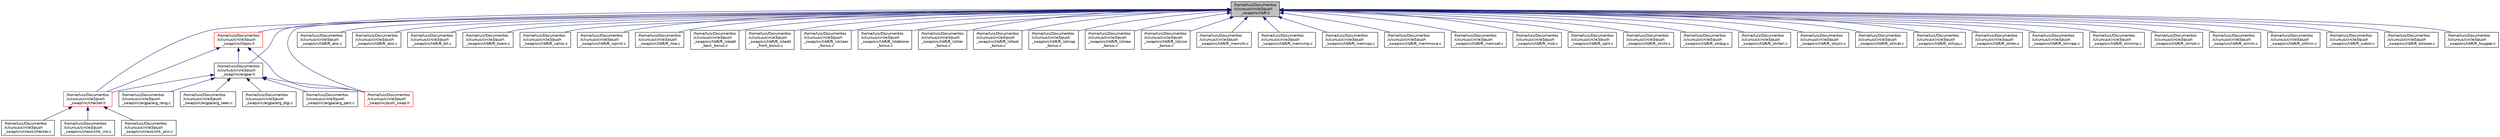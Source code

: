 digraph "/home/luis/Documentos/c/cursus/circle3/push_swap/inc/libft.h"
{
 // LATEX_PDF_SIZE
  edge [fontname="Helvetica",fontsize="10",labelfontname="Helvetica",labelfontsize="10"];
  node [fontname="Helvetica",fontsize="10",shape=record];
  Node1 [label="/home/luis/Documentos\l/c/cursus/circle3/push\l_swap/inc/libft.h",height=0.2,width=0.4,color="black", fillcolor="grey75", style="filled", fontcolor="black",tooltip=" "];
  Node1 -> Node2 [dir="back",color="midnightblue",fontsize="10",style="solid",fontname="Helvetica"];
  Node2 [label="/home/luis/Documentos\l/c/cursus/circle3/push\l_swap/inc/argpar.h",height=0.2,width=0.4,color="black", fillcolor="white", style="filled",URL="$d7/db5/argpar_8h.html",tooltip=" "];
  Node2 -> Node3 [dir="back",color="midnightblue",fontsize="10",style="solid",fontname="Helvetica"];
  Node3 [label="/home/luis/Documentos\l/c/cursus/circle3/push\l_swap/inc/checker.h",height=0.2,width=0.4,color="red", fillcolor="white", style="filled",URL="$d4/ddc/checker_8h.html",tooltip=" "];
  Node3 -> Node4 [dir="back",color="midnightblue",fontsize="10",style="solid",fontname="Helvetica"];
  Node4 [label="/home/luis/Documentos\l/c/cursus/circle3/push\l_swap/src/check/checker.c",height=0.2,width=0.4,color="black", fillcolor="white", style="filled",URL="$d1/dbc/checker_8c.html",tooltip=" "];
  Node3 -> Node5 [dir="back",color="midnightblue",fontsize="10",style="solid",fontname="Helvetica"];
  Node5 [label="/home/luis/Documentos\l/c/cursus/circle3/push\l_swap/src/check/chk_init.c",height=0.2,width=0.4,color="black", fillcolor="white", style="filled",URL="$dc/d77/chk__init_8c.html",tooltip=" "];
  Node3 -> Node6 [dir="back",color="midnightblue",fontsize="10",style="solid",fontname="Helvetica"];
  Node6 [label="/home/luis/Documentos\l/c/cursus/circle3/push\l_swap/src/check/chk_prin.c",height=0.2,width=0.4,color="black", fillcolor="white", style="filled",URL="$d0/d7a/chk__prin_8c.html",tooltip=" "];
  Node2 -> Node22 [dir="back",color="midnightblue",fontsize="10",style="solid",fontname="Helvetica"];
  Node22 [label="/home/luis/Documentos\l/c/cursus/circle3/push\l_swap/inc/push_swap.h",height=0.2,width=0.4,color="red", fillcolor="white", style="filled",URL="$de/d06/push__swap_8h.html",tooltip=" "];
  Node2 -> Node34 [dir="back",color="midnightblue",fontsize="10",style="solid",fontname="Helvetica"];
  Node34 [label="/home/luis/Documentos\l/c/cursus/circle3/push\l_swap/src/argpa/arg_digi.c",height=0.2,width=0.4,color="black", fillcolor="white", style="filled",URL="$d0/d65/arg__digi_8c.html",tooltip=" "];
  Node2 -> Node35 [dir="back",color="midnightblue",fontsize="10",style="solid",fontname="Helvetica"];
  Node35 [label="/home/luis/Documentos\l/c/cursus/circle3/push\l_swap/src/argpa/arg_pars.c",height=0.2,width=0.4,color="black", fillcolor="white", style="filled",URL="$d5/d07/arg__pars_8c.html",tooltip=" "];
  Node2 -> Node36 [dir="back",color="midnightblue",fontsize="10",style="solid",fontname="Helvetica"];
  Node36 [label="/home/luis/Documentos\l/c/cursus/circle3/push\l_swap/src/argpa/arg_rang.c",height=0.2,width=0.4,color="black", fillcolor="white", style="filled",URL="$dd/dd3/arg__rang_8c.html",tooltip=" "];
  Node2 -> Node37 [dir="back",color="midnightblue",fontsize="10",style="solid",fontname="Helvetica"];
  Node37 [label="/home/luis/Documentos\l/c/cursus/circle3/push\l_swap/src/argpa/arg_seen.c",height=0.2,width=0.4,color="black", fillcolor="white", style="filled",URL="$d0/d6e/arg__seen_8c.html",tooltip=" "];
  Node1 -> Node3 [dir="back",color="midnightblue",fontsize="10",style="solid",fontname="Helvetica"];
  Node1 -> Node38 [dir="back",color="midnightblue",fontsize="10",style="solid",fontname="Helvetica"];
  Node38 [label="/home/luis/Documentos\l/c/cursus/circle3/push\l_swap/inc/libpss.h",height=0.2,width=0.4,color="red", fillcolor="white", style="filled",URL="$dc/dfd/libpss_8h.html",tooltip=" "];
  Node38 -> Node2 [dir="back",color="midnightblue",fontsize="10",style="solid",fontname="Helvetica"];
  Node38 -> Node3 [dir="back",color="midnightblue",fontsize="10",style="solid",fontname="Helvetica"];
  Node38 -> Node22 [dir="back",color="midnightblue",fontsize="10",style="solid",fontname="Helvetica"];
  Node1 -> Node22 [dir="back",color="midnightblue",fontsize="10",style="solid",fontname="Helvetica"];
  Node1 -> Node74 [dir="back",color="midnightblue",fontsize="10",style="solid",fontname="Helvetica"];
  Node74 [label="/home/luis/Documentos\l/c/cursus/circle3/push\l_swap/src/libft/ft_atoi.c",height=0.2,width=0.4,color="black", fillcolor="white", style="filled",URL="$d1/dab/ft__atoi_8c.html",tooltip=" "];
  Node1 -> Node75 [dir="back",color="midnightblue",fontsize="10",style="solid",fontname="Helvetica"];
  Node75 [label="/home/luis/Documentos\l/c/cursus/circle3/push\l_swap/src/libft/ft_atol.c",height=0.2,width=0.4,color="black", fillcolor="white", style="filled",URL="$d8/d52/ft__atol_8c.html",tooltip=" "];
  Node1 -> Node76 [dir="back",color="midnightblue",fontsize="10",style="solid",fontname="Helvetica"];
  Node76 [label="/home/luis/Documentos\l/c/cursus/circle3/push\l_swap/src/libft/ft_bit.c",height=0.2,width=0.4,color="black", fillcolor="white", style="filled",URL="$d3/d05/ft__bit_8c.html",tooltip=" "];
  Node1 -> Node77 [dir="back",color="midnightblue",fontsize="10",style="solid",fontname="Helvetica"];
  Node77 [label="/home/luis/Documentos\l/c/cursus/circle3/push\l_swap/src/libft/ft_bzero.c",height=0.2,width=0.4,color="black", fillcolor="white", style="filled",URL="$dc/d82/ft__bzero_8c.html",tooltip=" "];
  Node1 -> Node78 [dir="back",color="midnightblue",fontsize="10",style="solid",fontname="Helvetica"];
  Node78 [label="/home/luis/Documentos\l/c/cursus/circle3/push\l_swap/src/libft/ft_calloc.c",height=0.2,width=0.4,color="black", fillcolor="white", style="filled",URL="$d2/d18/ft__calloc_8c.html",tooltip=" "];
  Node1 -> Node79 [dir="back",color="midnightblue",fontsize="10",style="solid",fontname="Helvetica"];
  Node79 [label="/home/luis/Documentos\l/c/cursus/circle3/push\l_swap/src/libft/ft_isprint.c",height=0.2,width=0.4,color="black", fillcolor="white", style="filled",URL="$d2/dc6/ft__isprint_8c.html",tooltip=" "];
  Node1 -> Node80 [dir="back",color="midnightblue",fontsize="10",style="solid",fontname="Helvetica"];
  Node80 [label="/home/luis/Documentos\l/c/cursus/circle3/push\l_swap/src/libft/ft_itoa.c",height=0.2,width=0.4,color="black", fillcolor="white", style="filled",URL="$d1/d7c/ft__itoa_8c.html",tooltip=" "];
  Node1 -> Node81 [dir="back",color="midnightblue",fontsize="10",style="solid",fontname="Helvetica"];
  Node81 [label="/home/luis/Documentos\l/c/cursus/circle3/push\l_swap/src/libft/ft_lstadd\l_back_bonus.c",height=0.2,width=0.4,color="black", fillcolor="white", style="filled",URL="$d1/d14/ft__lstadd__back__bonus_8c.html",tooltip=" "];
  Node1 -> Node82 [dir="back",color="midnightblue",fontsize="10",style="solid",fontname="Helvetica"];
  Node82 [label="/home/luis/Documentos\l/c/cursus/circle3/push\l_swap/src/libft/ft_lstadd\l_front_bonus.c",height=0.2,width=0.4,color="black", fillcolor="white", style="filled",URL="$df/d36/ft__lstadd__front__bonus_8c.html",tooltip=" "];
  Node1 -> Node83 [dir="back",color="midnightblue",fontsize="10",style="solid",fontname="Helvetica"];
  Node83 [label="/home/luis/Documentos\l/c/cursus/circle3/push\l_swap/src/libft/ft_lstclear\l_bonus.c",height=0.2,width=0.4,color="black", fillcolor="white", style="filled",URL="$da/dfa/ft__lstclear__bonus_8c.html",tooltip=" "];
  Node1 -> Node84 [dir="back",color="midnightblue",fontsize="10",style="solid",fontname="Helvetica"];
  Node84 [label="/home/luis/Documentos\l/c/cursus/circle3/push\l_swap/src/libft/ft_lstdelone\l_bonus.c",height=0.2,width=0.4,color="black", fillcolor="white", style="filled",URL="$df/dd6/ft__lstdelone__bonus_8c.html",tooltip=" "];
  Node1 -> Node85 [dir="back",color="midnightblue",fontsize="10",style="solid",fontname="Helvetica"];
  Node85 [label="/home/luis/Documentos\l/c/cursus/circle3/push\l_swap/src/libft/ft_lstiter\l_bonus.c",height=0.2,width=0.4,color="black", fillcolor="white", style="filled",URL="$d6/d06/ft__lstiter__bonus_8c.html",tooltip=" "];
  Node1 -> Node86 [dir="back",color="midnightblue",fontsize="10",style="solid",fontname="Helvetica"];
  Node86 [label="/home/luis/Documentos\l/c/cursus/circle3/push\l_swap/src/libft/ft_lstlast\l_bonus.c",height=0.2,width=0.4,color="black", fillcolor="white", style="filled",URL="$df/d16/ft__lstlast__bonus_8c.html",tooltip=" "];
  Node1 -> Node87 [dir="back",color="midnightblue",fontsize="10",style="solid",fontname="Helvetica"];
  Node87 [label="/home/luis/Documentos\l/c/cursus/circle3/push\l_swap/src/libft/ft_lstmap\l_bonus.c",height=0.2,width=0.4,color="black", fillcolor="white", style="filled",URL="$d7/de3/ft__lstmap__bonus_8c.html",tooltip=" "];
  Node1 -> Node88 [dir="back",color="midnightblue",fontsize="10",style="solid",fontname="Helvetica"];
  Node88 [label="/home/luis/Documentos\l/c/cursus/circle3/push\l_swap/src/libft/ft_lstnew\l_bonus.c",height=0.2,width=0.4,color="black", fillcolor="white", style="filled",URL="$db/d40/ft__lstnew__bonus_8c.html",tooltip=" "];
  Node1 -> Node89 [dir="back",color="midnightblue",fontsize="10",style="solid",fontname="Helvetica"];
  Node89 [label="/home/luis/Documentos\l/c/cursus/circle3/push\l_swap/src/libft/ft_lstsize\l_bonus.c",height=0.2,width=0.4,color="black", fillcolor="white", style="filled",URL="$d4/df0/ft__lstsize__bonus_8c.html",tooltip=" "];
  Node1 -> Node90 [dir="back",color="midnightblue",fontsize="10",style="solid",fontname="Helvetica"];
  Node90 [label="/home/luis/Documentos\l/c/cursus/circle3/push\l_swap/src/libft/ft_memchr.c",height=0.2,width=0.4,color="black", fillcolor="white", style="filled",URL="$d2/d08/ft__memchr_8c.html",tooltip=" "];
  Node1 -> Node91 [dir="back",color="midnightblue",fontsize="10",style="solid",fontname="Helvetica"];
  Node91 [label="/home/luis/Documentos\l/c/cursus/circle3/push\l_swap/src/libft/ft_memcmp.c",height=0.2,width=0.4,color="black", fillcolor="white", style="filled",URL="$d5/d76/ft__memcmp_8c.html",tooltip=" "];
  Node1 -> Node92 [dir="back",color="midnightblue",fontsize="10",style="solid",fontname="Helvetica"];
  Node92 [label="/home/luis/Documentos\l/c/cursus/circle3/push\l_swap/src/libft/ft_memcpy.c",height=0.2,width=0.4,color="black", fillcolor="white", style="filled",URL="$d5/dee/ft__memcpy_8c.html",tooltip=" "];
  Node1 -> Node93 [dir="back",color="midnightblue",fontsize="10",style="solid",fontname="Helvetica"];
  Node93 [label="/home/luis/Documentos\l/c/cursus/circle3/push\l_swap/src/libft/ft_memmove.c",height=0.2,width=0.4,color="black", fillcolor="white", style="filled",URL="$df/d9b/ft__memmove_8c.html",tooltip=" "];
  Node1 -> Node94 [dir="back",color="midnightblue",fontsize="10",style="solid",fontname="Helvetica"];
  Node94 [label="/home/luis/Documentos\l/c/cursus/circle3/push\l_swap/src/libft/ft_memset.c",height=0.2,width=0.4,color="black", fillcolor="white", style="filled",URL="$d0/d51/ft__memset_8c.html",tooltip=" "];
  Node1 -> Node95 [dir="back",color="midnightblue",fontsize="10",style="solid",fontname="Helvetica"];
  Node95 [label="/home/luis/Documentos\l/c/cursus/circle3/push\l_swap/src/libft/ft_msb.c",height=0.2,width=0.4,color="black", fillcolor="white", style="filled",URL="$d0/d82/ft__msb_8c.html",tooltip=" "];
  Node1 -> Node96 [dir="back",color="midnightblue",fontsize="10",style="solid",fontname="Helvetica"];
  Node96 [label="/home/luis/Documentos\l/c/cursus/circle3/push\l_swap/src/libft/ft_split.c",height=0.2,width=0.4,color="black", fillcolor="white", style="filled",URL="$d0/d42/ft__split_8c.html",tooltip=" "];
  Node1 -> Node97 [dir="back",color="midnightblue",fontsize="10",style="solid",fontname="Helvetica"];
  Node97 [label="/home/luis/Documentos\l/c/cursus/circle3/push\l_swap/src/libft/ft_strchr.c",height=0.2,width=0.4,color="black", fillcolor="white", style="filled",URL="$d0/d47/ft__strchr_8c.html",tooltip=" "];
  Node1 -> Node98 [dir="back",color="midnightblue",fontsize="10",style="solid",fontname="Helvetica"];
  Node98 [label="/home/luis/Documentos\l/c/cursus/circle3/push\l_swap/src/libft/ft_strdup.c",height=0.2,width=0.4,color="black", fillcolor="white", style="filled",URL="$de/dcf/ft__strdup_8c.html",tooltip=" "];
  Node1 -> Node99 [dir="back",color="midnightblue",fontsize="10",style="solid",fontname="Helvetica"];
  Node99 [label="/home/luis/Documentos\l/c/cursus/circle3/push\l_swap/src/libft/ft_striteri.c",height=0.2,width=0.4,color="black", fillcolor="white", style="filled",URL="$d0/dce/ft__striteri_8c.html",tooltip=" "];
  Node1 -> Node100 [dir="back",color="midnightblue",fontsize="10",style="solid",fontname="Helvetica"];
  Node100 [label="/home/luis/Documentos\l/c/cursus/circle3/push\l_swap/src/libft/ft_strjoin.c",height=0.2,width=0.4,color="black", fillcolor="white", style="filled",URL="$d1/d5a/ft__strjoin_8c.html",tooltip=" "];
  Node1 -> Node101 [dir="back",color="midnightblue",fontsize="10",style="solid",fontname="Helvetica"];
  Node101 [label="/home/luis/Documentos\l/c/cursus/circle3/push\l_swap/src/libft/ft_strlcat.c",height=0.2,width=0.4,color="black", fillcolor="white", style="filled",URL="$d8/d74/ft__strlcat_8c.html",tooltip=" "];
  Node1 -> Node102 [dir="back",color="midnightblue",fontsize="10",style="solid",fontname="Helvetica"];
  Node102 [label="/home/luis/Documentos\l/c/cursus/circle3/push\l_swap/src/libft/ft_strlcpy.c",height=0.2,width=0.4,color="black", fillcolor="white", style="filled",URL="$d5/dd7/ft__strlcpy_8c.html",tooltip=" "];
  Node1 -> Node103 [dir="back",color="midnightblue",fontsize="10",style="solid",fontname="Helvetica"];
  Node103 [label="/home/luis/Documentos\l/c/cursus/circle3/push\l_swap/src/libft/ft_strlen.c",height=0.2,width=0.4,color="black", fillcolor="white", style="filled",URL="$d7/d85/ft__strlen_8c.html",tooltip=" "];
  Node1 -> Node104 [dir="back",color="midnightblue",fontsize="10",style="solid",fontname="Helvetica"];
  Node104 [label="/home/luis/Documentos\l/c/cursus/circle3/push\l_swap/src/libft/ft_strmapi.c",height=0.2,width=0.4,color="black", fillcolor="white", style="filled",URL="$da/db6/ft__strmapi_8c.html",tooltip=" "];
  Node1 -> Node105 [dir="back",color="midnightblue",fontsize="10",style="solid",fontname="Helvetica"];
  Node105 [label="/home/luis/Documentos\l/c/cursus/circle3/push\l_swap/src/libft/ft_strncmp.c",height=0.2,width=0.4,color="black", fillcolor="white", style="filled",URL="$d0/d75/ft__strncmp_8c.html",tooltip=" "];
  Node1 -> Node106 [dir="back",color="midnightblue",fontsize="10",style="solid",fontname="Helvetica"];
  Node106 [label="/home/luis/Documentos\l/c/cursus/circle3/push\l_swap/src/libft/ft_strnstr.c",height=0.2,width=0.4,color="black", fillcolor="white", style="filled",URL="$db/d37/ft__strnstr_8c.html",tooltip=" "];
  Node1 -> Node107 [dir="back",color="midnightblue",fontsize="10",style="solid",fontname="Helvetica"];
  Node107 [label="/home/luis/Documentos\l/c/cursus/circle3/push\l_swap/src/libft/ft_strrchr.c",height=0.2,width=0.4,color="black", fillcolor="white", style="filled",URL="$d8/dc5/ft__strrchr_8c.html",tooltip=" "];
  Node1 -> Node108 [dir="back",color="midnightblue",fontsize="10",style="solid",fontname="Helvetica"];
  Node108 [label="/home/luis/Documentos\l/c/cursus/circle3/push\l_swap/src/libft/ft_strtrim.c",height=0.2,width=0.4,color="black", fillcolor="white", style="filled",URL="$d9/de5/ft__strtrim_8c.html",tooltip=" "];
  Node1 -> Node109 [dir="back",color="midnightblue",fontsize="10",style="solid",fontname="Helvetica"];
  Node109 [label="/home/luis/Documentos\l/c/cursus/circle3/push\l_swap/src/libft/ft_substr.c",height=0.2,width=0.4,color="black", fillcolor="white", style="filled",URL="$d1/d82/ft__substr_8c.html",tooltip=" "];
  Node1 -> Node110 [dir="back",color="midnightblue",fontsize="10",style="solid",fontname="Helvetica"];
  Node110 [label="/home/luis/Documentos\l/c/cursus/circle3/push\l_swap/src/libft/ft_tolower.c",height=0.2,width=0.4,color="black", fillcolor="white", style="filled",URL="$dc/d23/ft__tolower_8c.html",tooltip=" "];
  Node1 -> Node111 [dir="back",color="midnightblue",fontsize="10",style="solid",fontname="Helvetica"];
  Node111 [label="/home/luis/Documentos\l/c/cursus/circle3/push\l_swap/src/libft/ft_toupper.c",height=0.2,width=0.4,color="black", fillcolor="white", style="filled",URL="$d4/d00/ft__toupper_8c.html",tooltip=" "];
}
